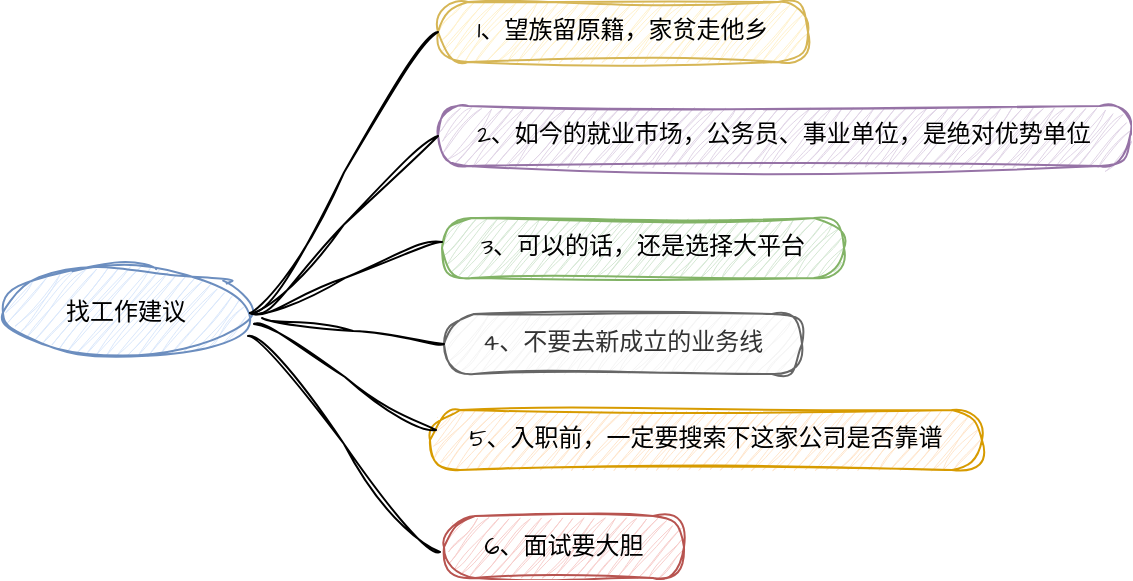 <mxfile version="24.6.1" type="github">
  <diagram name="第 1 页" id="axeV7pYVh597KDV_NqKA">
    <mxGraphModel dx="1646" dy="925" grid="0" gridSize="10" guides="1" tooltips="1" connect="1" arrows="1" fold="1" page="0" pageScale="1" pageWidth="827" pageHeight="1169" math="0" shadow="0">
      <root>
        <mxCell id="0" />
        <mxCell id="1" parent="0" />
        <mxCell id="JFRNYmTr9arc1HrWgKbh-4" value="找工作建议" style="ellipse;whiteSpace=wrap;html=1;align=center;newEdgeStyle={&quot;edgeStyle&quot;:&quot;entityRelationEdgeStyle&quot;,&quot;startArrow&quot;:&quot;none&quot;,&quot;endArrow&quot;:&quot;none&quot;,&quot;segment&quot;:10,&quot;curved&quot;:1,&quot;sourcePerimeterSpacing&quot;:0,&quot;targetPerimeterSpacing&quot;:0};treeFolding=1;treeMoving=1;sketch=1;hachureGap=4;jiggle=2;curveFitting=1;fontFamily=Architects Daughter;fontSource=https%3A%2F%2Ffonts.googleapis.com%2Fcss%3Ffamily%3DArchitects%2BDaughter;fillColor=#dae8fc;strokeColor=#6c8ebf;" parent="1" vertex="1">
          <mxGeometry x="-110" y="41" width="124" height="47" as="geometry" />
        </mxCell>
        <mxCell id="JFRNYmTr9arc1HrWgKbh-5" value="1、望族留原籍，家贫走他乡" style="whiteSpace=wrap;html=1;rounded=1;arcSize=50;align=center;verticalAlign=middle;strokeWidth=1;autosize=1;spacing=4;treeFolding=1;treeMoving=1;newEdgeStyle={&quot;edgeStyle&quot;:&quot;entityRelationEdgeStyle&quot;,&quot;startArrow&quot;:&quot;none&quot;,&quot;endArrow&quot;:&quot;none&quot;,&quot;segment&quot;:10,&quot;curved&quot;:1,&quot;sourcePerimeterSpacing&quot;:0,&quot;targetPerimeterSpacing&quot;:0};sketch=1;hachureGap=4;jiggle=2;curveFitting=1;fontFamily=Architects Daughter;fontSource=https%3A%2F%2Ffonts.googleapis.com%2Fcss%3Ffamily%3DArchitects%2BDaughter;fillColor=#fff2cc;strokeColor=#d6b656;" parent="1" vertex="1">
          <mxGeometry x="108" y="-91" width="185" height="30" as="geometry" />
        </mxCell>
        <mxCell id="JFRNYmTr9arc1HrWgKbh-6" value="" style="edgeStyle=entityRelationEdgeStyle;startArrow=none;endArrow=none;segment=10;curved=1;sourcePerimeterSpacing=0;targetPerimeterSpacing=0;rounded=0;sketch=1;hachureGap=4;jiggle=2;curveFitting=1;fontFamily=Architects Daughter;fontSource=https%3A%2F%2Ffonts.googleapis.com%2Fcss%3Ffamily%3DArchitects%2BDaughter;fontSize=16;startSize=14;endSize=14;exitX=1;exitY=0.5;exitDx=0;exitDy=0;" parent="1" source="JFRNYmTr9arc1HrWgKbh-4" target="JFRNYmTr9arc1HrWgKbh-5" edge="1">
          <mxGeometry relative="1" as="geometry">
            <mxPoint x="16" y="-13" as="sourcePoint" />
          </mxGeometry>
        </mxCell>
        <mxCell id="JFRNYmTr9arc1HrWgKbh-8" value="2、如今的就业市场，公务员、事业单位，是绝对优势单位" style="whiteSpace=wrap;html=1;rounded=1;arcSize=50;align=center;verticalAlign=middle;strokeWidth=1;autosize=1;spacing=4;treeFolding=1;treeMoving=1;newEdgeStyle={&quot;edgeStyle&quot;:&quot;entityRelationEdgeStyle&quot;,&quot;startArrow&quot;:&quot;none&quot;,&quot;endArrow&quot;:&quot;none&quot;,&quot;segment&quot;:10,&quot;curved&quot;:1,&quot;sourcePerimeterSpacing&quot;:0,&quot;targetPerimeterSpacing&quot;:0};sketch=1;hachureGap=4;jiggle=2;curveFitting=1;fontFamily=Architects Daughter;fontSource=https%3A%2F%2Ffonts.googleapis.com%2Fcss%3Ffamily%3DArchitects%2BDaughter;fillColor=#e1d5e7;strokeColor=#9673a6;" parent="1" vertex="1">
          <mxGeometry x="108" y="-39" width="346" height="30" as="geometry" />
        </mxCell>
        <mxCell id="JFRNYmTr9arc1HrWgKbh-9" value="" style="edgeStyle=entityRelationEdgeStyle;startArrow=none;endArrow=none;segment=10;curved=1;sourcePerimeterSpacing=0;targetPerimeterSpacing=0;rounded=0;sketch=1;hachureGap=4;jiggle=2;curveFitting=1;fontFamily=Architects Daughter;fontSource=https%3A%2F%2Ffonts.googleapis.com%2Fcss%3Ffamily%3DArchitects%2BDaughter;fontSize=16;startSize=14;endSize=14;entryX=0;entryY=0.5;entryDx=0;entryDy=0;exitX=1;exitY=0.5;exitDx=0;exitDy=0;" parent="1" source="JFRNYmTr9arc1HrWgKbh-4" target="JFRNYmTr9arc1HrWgKbh-8" edge="1">
          <mxGeometry relative="1" as="geometry">
            <mxPoint x="13" y="-10" as="sourcePoint" />
            <mxPoint x="115" y="-40" as="targetPoint" />
            <Array as="points">
              <mxPoint x="23" y="25" />
              <mxPoint x="21" y="22" />
              <mxPoint x="23" y="19" />
              <mxPoint x="10" y="35" />
              <mxPoint x="19" y="44" />
              <mxPoint x="15" y="-29" />
            </Array>
          </mxGeometry>
        </mxCell>
        <mxCell id="JFRNYmTr9arc1HrWgKbh-10" value="3、可以的话，还是选择大平台" style="whiteSpace=wrap;html=1;rounded=1;arcSize=50;align=center;verticalAlign=middle;strokeWidth=1;autosize=1;spacing=4;treeFolding=1;treeMoving=1;newEdgeStyle={&quot;edgeStyle&quot;:&quot;entityRelationEdgeStyle&quot;,&quot;startArrow&quot;:&quot;none&quot;,&quot;endArrow&quot;:&quot;none&quot;,&quot;segment&quot;:10,&quot;curved&quot;:1,&quot;sourcePerimeterSpacing&quot;:0,&quot;targetPerimeterSpacing&quot;:0};sketch=1;hachureGap=4;jiggle=2;curveFitting=1;fontFamily=Architects Daughter;fontSource=https%3A%2F%2Ffonts.googleapis.com%2Fcss%3Ffamily%3DArchitects%2BDaughter;fillColor=#d5e8d4;strokeColor=#82b366;" parent="1" vertex="1">
          <mxGeometry x="110" y="17" width="201" height="30" as="geometry" />
        </mxCell>
        <mxCell id="JFRNYmTr9arc1HrWgKbh-11" value="" style="edgeStyle=entityRelationEdgeStyle;startArrow=none;endArrow=none;segment=10;curved=1;sourcePerimeterSpacing=0;targetPerimeterSpacing=0;rounded=0;sketch=1;hachureGap=4;jiggle=2;curveFitting=1;fontFamily=Architects Daughter;fontSource=https%3A%2F%2Ffonts.googleapis.com%2Fcss%3Ffamily%3DArchitects%2BDaughter;fontSize=16;startSize=14;endSize=14;exitX=1;exitY=0.5;exitDx=0;exitDy=0;" parent="1" source="JFRNYmTr9arc1HrWgKbh-4" edge="1">
          <mxGeometry relative="1" as="geometry">
            <mxPoint x="15" y="45" as="sourcePoint" />
            <mxPoint x="110" y="29" as="targetPoint" />
            <Array as="points">
              <mxPoint x="21" y="-6" />
              <mxPoint x="17" y="26" />
            </Array>
          </mxGeometry>
        </mxCell>
        <mxCell id="JFRNYmTr9arc1HrWgKbh-12" value="4、不要去新成立的业务线" style="whiteSpace=wrap;html=1;rounded=1;arcSize=50;align=center;verticalAlign=middle;strokeWidth=1;autosize=1;spacing=4;treeFolding=1;treeMoving=1;newEdgeStyle={&quot;edgeStyle&quot;:&quot;entityRelationEdgeStyle&quot;,&quot;startArrow&quot;:&quot;none&quot;,&quot;endArrow&quot;:&quot;none&quot;,&quot;segment&quot;:10,&quot;curved&quot;:1,&quot;sourcePerimeterSpacing&quot;:0,&quot;targetPerimeterSpacing&quot;:0};sketch=1;hachureGap=4;jiggle=2;curveFitting=1;fontFamily=Architects Daughter;fontSource=https%3A%2F%2Ffonts.googleapis.com%2Fcss%3Ffamily%3DArchitects%2BDaughter;fillColor=#f5f5f5;fontColor=#333333;strokeColor=#666666;" parent="1" vertex="1">
          <mxGeometry x="111" y="65" width="179" height="30" as="geometry" />
        </mxCell>
        <mxCell id="JFRNYmTr9arc1HrWgKbh-13" value="" style="edgeStyle=entityRelationEdgeStyle;startArrow=none;endArrow=none;segment=10;curved=1;sourcePerimeterSpacing=0;targetPerimeterSpacing=0;rounded=0;sketch=1;hachureGap=4;jiggle=2;curveFitting=1;fontFamily=Architects Daughter;fontSource=https%3A%2F%2Ffonts.googleapis.com%2Fcss%3Ffamily%3DArchitects%2BDaughter;fontSize=16;startSize=14;endSize=14;entryX=0;entryY=0.5;entryDx=0;entryDy=0;" parent="1" target="JFRNYmTr9arc1HrWgKbh-12" edge="1">
          <mxGeometry relative="1" as="geometry">
            <mxPoint x="20" y="67" as="sourcePoint" />
            <mxPoint x="120" y="39" as="targetPoint" />
            <Array as="points">
              <mxPoint x="17" y="66" />
              <mxPoint x="31" y="4" />
              <mxPoint x="27" y="36" />
            </Array>
          </mxGeometry>
        </mxCell>
        <mxCell id="JFRNYmTr9arc1HrWgKbh-14" value="5、入职前，一定要搜索下这家公司是否靠谱" style="whiteSpace=wrap;html=1;rounded=1;arcSize=50;align=center;verticalAlign=middle;strokeWidth=1;autosize=1;spacing=4;treeFolding=1;treeMoving=1;newEdgeStyle={&quot;edgeStyle&quot;:&quot;entityRelationEdgeStyle&quot;,&quot;startArrow&quot;:&quot;none&quot;,&quot;endArrow&quot;:&quot;none&quot;,&quot;segment&quot;:10,&quot;curved&quot;:1,&quot;sourcePerimeterSpacing&quot;:0,&quot;targetPerimeterSpacing&quot;:0};sketch=1;hachureGap=4;jiggle=2;curveFitting=1;fontFamily=Architects Daughter;fontSource=https%3A%2F%2Ffonts.googleapis.com%2Fcss%3Ffamily%3DArchitects%2BDaughter;fillColor=#ffe6cc;strokeColor=#d79b00;" parent="1" vertex="1">
          <mxGeometry x="104" y="113" width="276" height="30" as="geometry" />
        </mxCell>
        <mxCell id="JFRNYmTr9arc1HrWgKbh-15" value="" style="edgeStyle=entityRelationEdgeStyle;startArrow=none;endArrow=none;segment=10;curved=1;sourcePerimeterSpacing=0;targetPerimeterSpacing=0;rounded=0;sketch=1;hachureGap=4;jiggle=2;curveFitting=1;fontFamily=Architects Daughter;fontSource=https%3A%2F%2Ffonts.googleapis.com%2Fcss%3Ffamily%3DArchitects%2BDaughter;fontSize=16;startSize=14;endSize=14;entryX=0;entryY=0.5;entryDx=0;entryDy=0;" parent="1" edge="1">
          <mxGeometry relative="1" as="geometry">
            <mxPoint x="16" y="70" as="sourcePoint" />
            <mxPoint x="107" y="123" as="targetPoint" />
            <Array as="points">
              <mxPoint x="19" y="59" />
              <mxPoint x="18" y="60" />
              <mxPoint x="18" y="65" />
              <mxPoint x="4" y="71" />
              <mxPoint y="103" />
            </Array>
          </mxGeometry>
        </mxCell>
        <mxCell id="JFRNYmTr9arc1HrWgKbh-16" value="6、面试要大胆" style="whiteSpace=wrap;html=1;rounded=1;arcSize=50;align=center;verticalAlign=middle;strokeWidth=1;autosize=1;spacing=4;treeFolding=1;treeMoving=1;newEdgeStyle={&quot;edgeStyle&quot;:&quot;entityRelationEdgeStyle&quot;,&quot;startArrow&quot;:&quot;none&quot;,&quot;endArrow&quot;:&quot;none&quot;,&quot;segment&quot;:10,&quot;curved&quot;:1,&quot;sourcePerimeterSpacing&quot;:0,&quot;targetPerimeterSpacing&quot;:0};sketch=1;hachureGap=4;jiggle=2;curveFitting=1;fontFamily=Architects Daughter;fontSource=https%3A%2F%2Ffonts.googleapis.com%2Fcss%3Ffamily%3DArchitects%2BDaughter;fillColor=#f8cecc;strokeColor=#b85450;" parent="1" vertex="1">
          <mxGeometry x="111" y="166" width="120" height="31" as="geometry" />
        </mxCell>
        <mxCell id="JFRNYmTr9arc1HrWgKbh-17" value="" style="edgeStyle=entityRelationEdgeStyle;startArrow=none;endArrow=none;segment=10;curved=1;sourcePerimeterSpacing=0;targetPerimeterSpacing=0;rounded=0;sketch=1;hachureGap=4;jiggle=2;curveFitting=1;fontFamily=Architects Daughter;fontSource=https%3A%2F%2Ffonts.googleapis.com%2Fcss%3Ffamily%3DArchitects%2BDaughter;fontSize=16;startSize=14;endSize=14;" parent="1" edge="1">
          <mxGeometry relative="1" as="geometry">
            <mxPoint x="13" y="76" as="sourcePoint" />
            <mxPoint x="109" y="184" as="targetPoint" />
            <Array as="points">
              <mxPoint x="20" y="60" />
              <mxPoint x="20" y="57" />
              <mxPoint x="18" y="66" />
              <mxPoint x="13" y="77" />
              <mxPoint x="24" y="85" />
              <mxPoint x="49" y="26" />
              <mxPoint x="45" y="58" />
            </Array>
          </mxGeometry>
        </mxCell>
      </root>
    </mxGraphModel>
  </diagram>
</mxfile>
